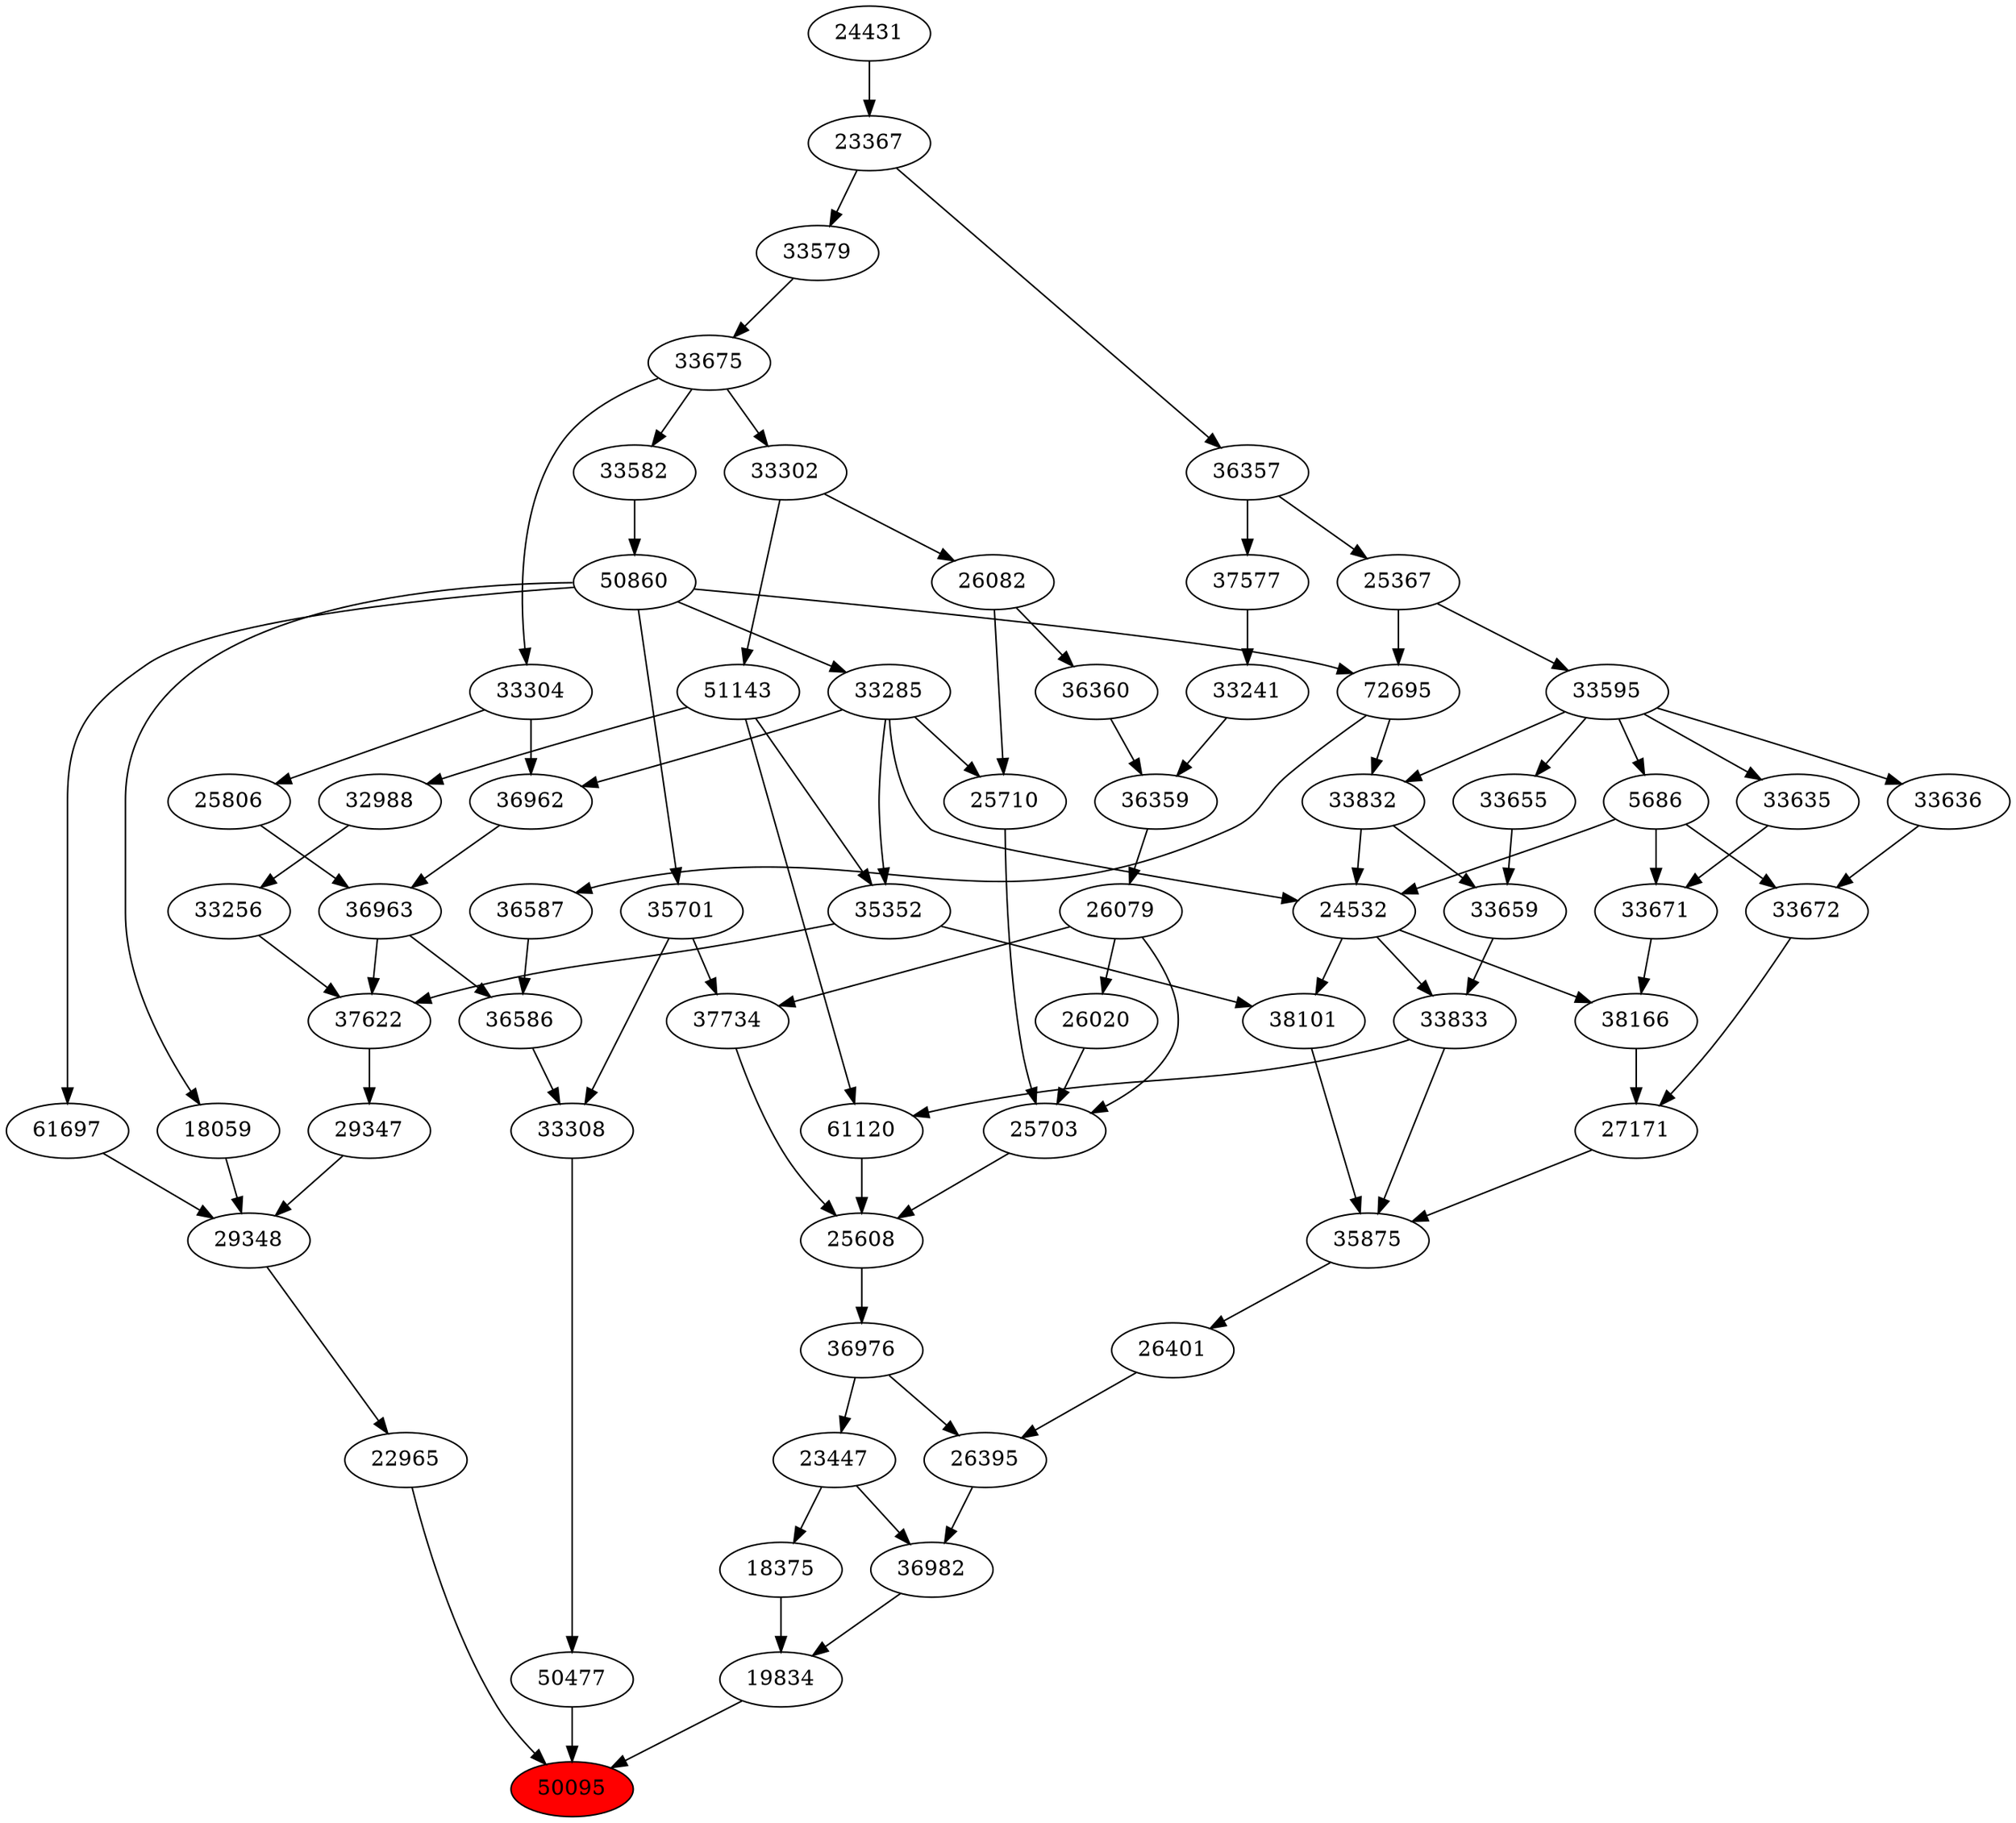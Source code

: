 strict digraph{ 
50095 [label="50095" fillcolor=red style=filled]
50477 -> 50095
19834 -> 50095
22965 -> 50095
50477 [label="50477"]
33308 -> 50477
19834 [label="19834"]
18375 -> 19834
36982 -> 19834
22965 [label="22965"]
29348 -> 22965
33308 [label="33308"]
36586 -> 33308
35701 -> 33308
18375 [label="18375"]
23447 -> 18375
36982 [label="36982"]
26395 -> 36982
23447 -> 36982
29348 [label="29348"]
61697 -> 29348
18059 -> 29348
29347 -> 29348
36586 [label="36586"]
36587 -> 36586
36963 -> 36586
35701 [label="35701"]
50860 -> 35701
23447 [label="23447"]
36976 -> 23447
26395 [label="26395"]
36976 -> 26395
26401 -> 26395
61697 [label="61697"]
50860 -> 61697
18059 [label="18059"]
50860 -> 18059
29347 [label="29347"]
37622 -> 29347
36587 [label="36587"]
72695 -> 36587
36963 [label="36963"]
36962 -> 36963
25806 -> 36963
50860 [label="50860"]
33582 -> 50860
36976 [label="36976"]
25608 -> 36976
26401 [label="26401"]
35875 -> 26401
37622 [label="37622"]
36963 -> 37622
35352 -> 37622
33256 -> 37622
72695 [label="72695"]
50860 -> 72695
25367 -> 72695
36962 [label="36962"]
33285 -> 36962
33304 -> 36962
25806 [label="25806"]
33304 -> 25806
33582 [label="33582"]
33675 -> 33582
25608 [label="25608"]
25703 -> 25608
37734 -> 25608
61120 -> 25608
35875 [label="35875"]
27171 -> 35875
38101 -> 35875
33833 -> 35875
35352 [label="35352"]
33285 -> 35352
51143 -> 35352
33256 [label="33256"]
32988 -> 33256
25367 [label="25367"]
36357 -> 25367
33285 [label="33285"]
50860 -> 33285
33304 [label="33304"]
33675 -> 33304
33675 [label="33675"]
33579 -> 33675
25703 [label="25703"]
26020 -> 25703
26079 -> 25703
25710 -> 25703
37734 [label="37734"]
26079 -> 37734
35701 -> 37734
61120 [label="61120"]
51143 -> 61120
33833 -> 61120
27171 [label="27171"]
33672 -> 27171
38166 -> 27171
38101 [label="38101"]
24532 -> 38101
35352 -> 38101
33833 [label="33833"]
33659 -> 33833
24532 -> 33833
51143 [label="51143"]
33302 -> 51143
32988 [label="32988"]
51143 -> 32988
36357 [label="36357"]
23367 -> 36357
33579 [label="33579"]
23367 -> 33579
26020 [label="26020"]
26079 -> 26020
26079 [label="26079"]
36359 -> 26079
25710 [label="25710"]
26082 -> 25710
33285 -> 25710
33672 [label="33672"]
33636 -> 33672
5686 -> 33672
38166 [label="38166"]
24532 -> 38166
33671 -> 38166
24532 [label="24532"]
33285 -> 24532
5686 -> 24532
33832 -> 24532
33659 [label="33659"]
33655 -> 33659
33832 -> 33659
33302 [label="33302"]
33675 -> 33302
23367 [label="23367"]
24431 -> 23367
36359 [label="36359"]
33241 -> 36359
36360 -> 36359
26082 [label="26082"]
33302 -> 26082
33636 [label="33636"]
33595 -> 33636
5686 [label="5686"]
33595 -> 5686
33671 [label="33671"]
5686 -> 33671
33635 -> 33671
33832 [label="33832"]
72695 -> 33832
33595 -> 33832
33655 [label="33655"]
33595 -> 33655
24431 [label="24431"]
33241 [label="33241"]
37577 -> 33241
36360 [label="36360"]
26082 -> 36360
33595 [label="33595"]
25367 -> 33595
33635 [label="33635"]
33595 -> 33635
37577 [label="37577"]
36357 -> 37577
}